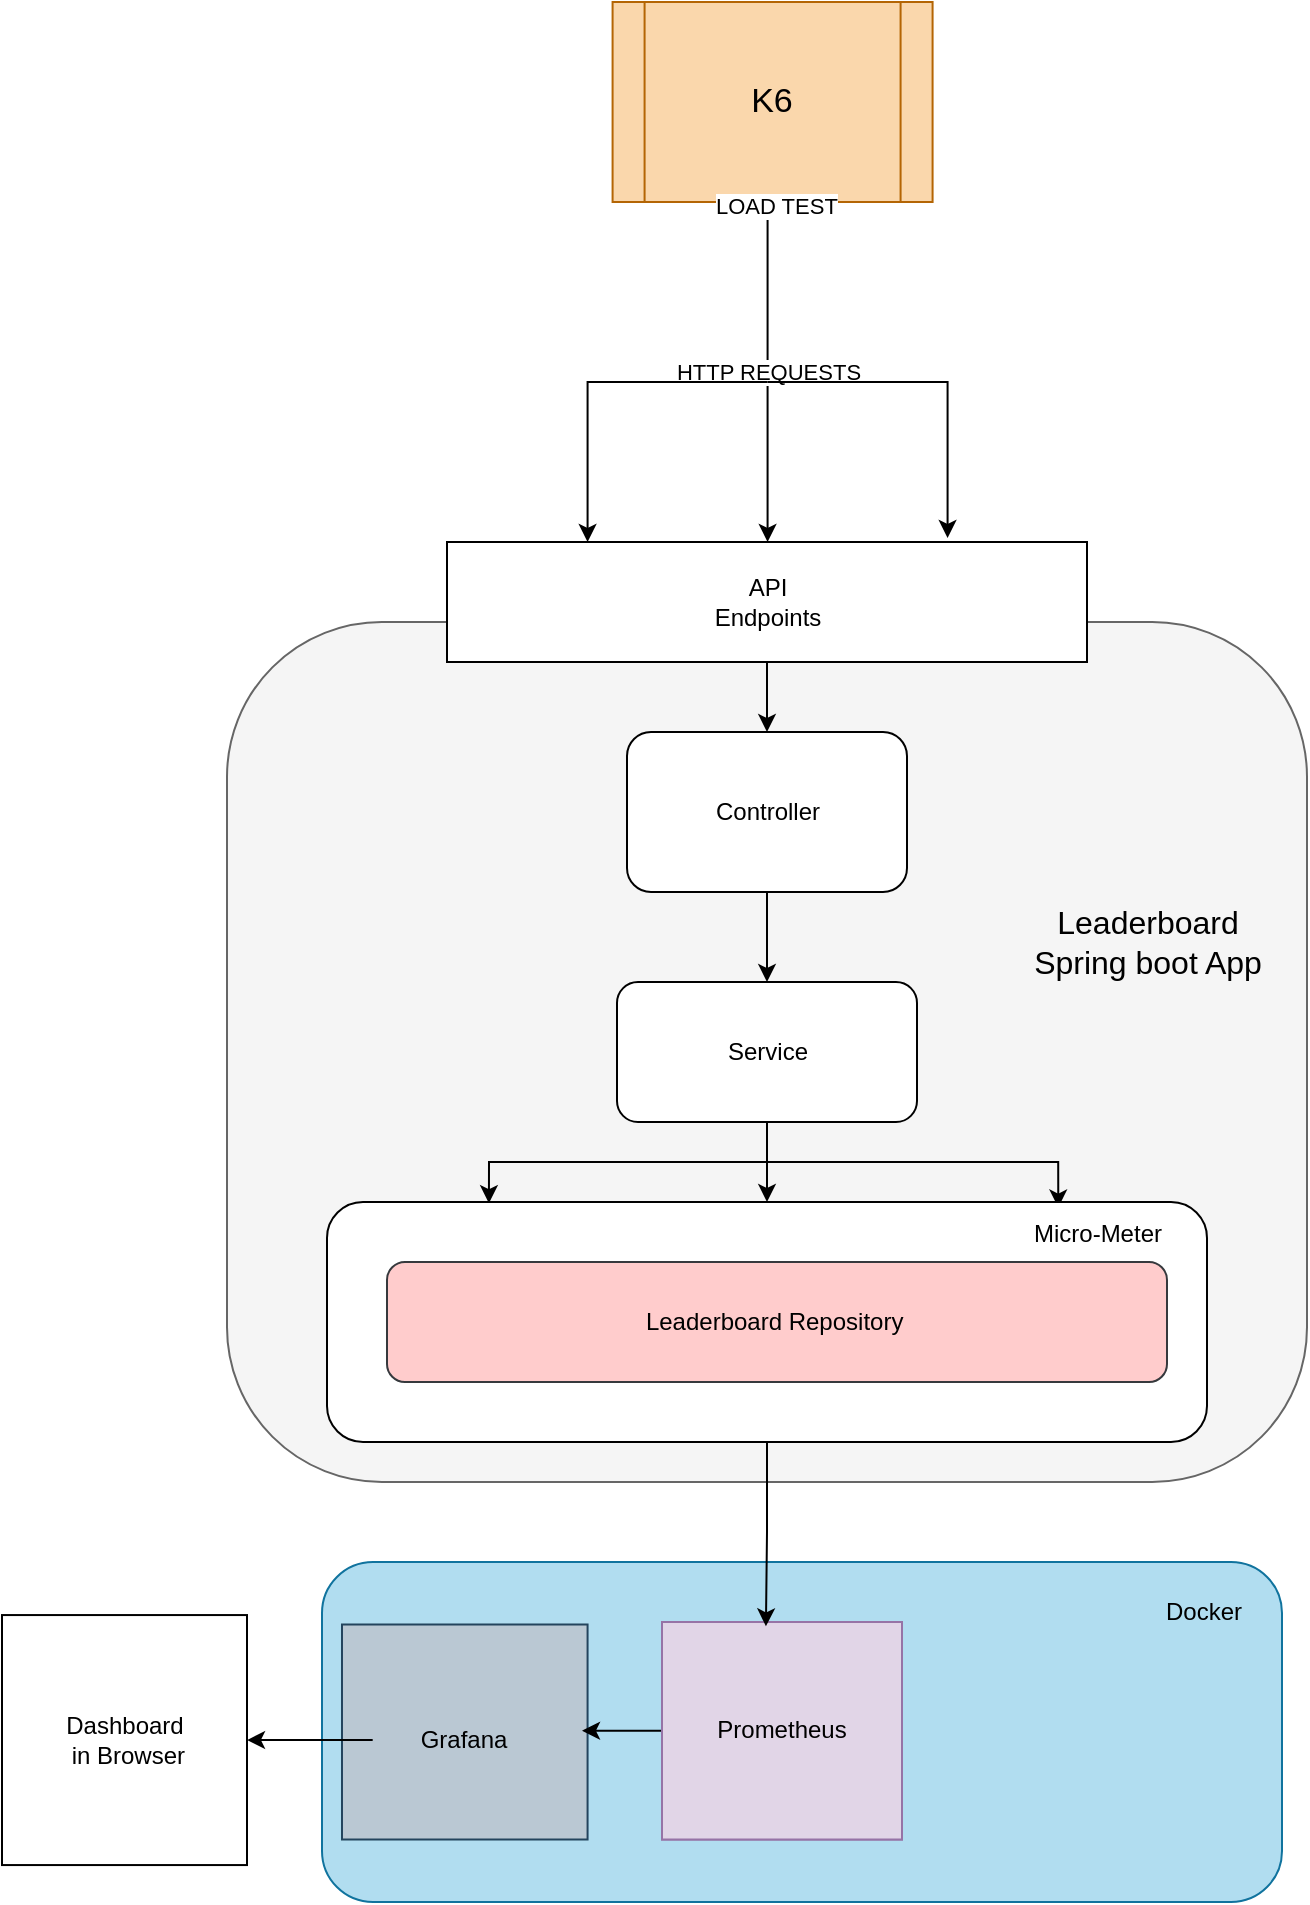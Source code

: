 <mxfile version="27.2.0">
  <diagram id="ObQFhWJlmB9iVU0rSUR3" name="Sayfa -1">
    <mxGraphModel dx="2937" dy="1452" grid="1" gridSize="10" guides="1" tooltips="1" connect="1" arrows="1" fold="1" page="0" pageScale="1" pageWidth="827" pageHeight="1169" math="0" shadow="0">
      <root>
        <mxCell id="0" />
        <mxCell id="1" parent="0" />
        <mxCell id="QnheYS-qbvm-B0FQKTHw-225" value="" style="rounded=1;whiteSpace=wrap;html=1;arcSize=18;fillColor=#f5f5f5;strokeColor=#666666;fontColor=#333333;" parent="1" vertex="1">
          <mxGeometry x="-927.5" y="-50" width="540" height="430" as="geometry" />
        </mxCell>
        <mxCell id="QnheYS-qbvm-B0FQKTHw-226" value="&lt;font style=&quot;font-size: 16px;&quot;&gt;Leaderboard Spring boot App&lt;/font&gt;" style="text;html=1;align=center;verticalAlign=middle;whiteSpace=wrap;rounded=0;" parent="1" vertex="1">
          <mxGeometry x="-537.5" y="60" width="140" height="100" as="geometry" />
        </mxCell>
        <mxCell id="QnheYS-qbvm-B0FQKTHw-227" style="edgeStyle=orthogonalEdgeStyle;rounded=0;orthogonalLoop=1;jettySize=auto;html=1;" parent="1" source="QnheYS-qbvm-B0FQKTHw-228" target="QnheYS-qbvm-B0FQKTHw-231" edge="1">
          <mxGeometry relative="1" as="geometry" />
        </mxCell>
        <mxCell id="QnheYS-qbvm-B0FQKTHw-228" value="" style="rounded=1;whiteSpace=wrap;html=1;" parent="1" vertex="1">
          <mxGeometry x="-727.5" y="5" width="140" height="80" as="geometry" />
        </mxCell>
        <mxCell id="QnheYS-qbvm-B0FQKTHw-229" value="Controller" style="text;html=1;align=center;verticalAlign=middle;whiteSpace=wrap;rounded=0;" parent="1" vertex="1">
          <mxGeometry x="-687.5" y="30" width="60" height="30" as="geometry" />
        </mxCell>
        <mxCell id="QnheYS-qbvm-B0FQKTHw-230" style="edgeStyle=orthogonalEdgeStyle;rounded=0;orthogonalLoop=1;jettySize=auto;html=1;entryX=0.5;entryY=0;entryDx=0;entryDy=0;" parent="1" source="QnheYS-qbvm-B0FQKTHw-231" target="QnheYS-qbvm-B0FQKTHw-253" edge="1">
          <mxGeometry relative="1" as="geometry" />
        </mxCell>
        <mxCell id="QnheYS-qbvm-B0FQKTHw-231" value="Service" style="rounded=1;whiteSpace=wrap;html=1;" parent="1" vertex="1">
          <mxGeometry x="-732.5" y="130" width="150" height="70" as="geometry" />
        </mxCell>
        <mxCell id="QnheYS-qbvm-B0FQKTHw-232" style="edgeStyle=orthogonalEdgeStyle;rounded=0;orthogonalLoop=1;jettySize=auto;html=1;entryX=0.184;entryY=0.005;entryDx=0;entryDy=0;entryPerimeter=0;" parent="1" source="QnheYS-qbvm-B0FQKTHw-231" target="QnheYS-qbvm-B0FQKTHw-253" edge="1">
          <mxGeometry relative="1" as="geometry" />
        </mxCell>
        <mxCell id="QnheYS-qbvm-B0FQKTHw-233" style="edgeStyle=orthogonalEdgeStyle;rounded=0;orthogonalLoop=1;jettySize=auto;html=1;entryX=0.831;entryY=0.023;entryDx=0;entryDy=0;entryPerimeter=0;" parent="1" source="QnheYS-qbvm-B0FQKTHw-231" target="QnheYS-qbvm-B0FQKTHw-253" edge="1">
          <mxGeometry relative="1" as="geometry" />
        </mxCell>
        <mxCell id="QnheYS-qbvm-B0FQKTHw-246" style="edgeStyle=orthogonalEdgeStyle;rounded=0;orthogonalLoop=1;jettySize=auto;html=1;entryX=0.5;entryY=0;entryDx=0;entryDy=0;" parent="1" source="QnheYS-qbvm-B0FQKTHw-247" target="QnheYS-qbvm-B0FQKTHw-228" edge="1">
          <mxGeometry relative="1" as="geometry" />
        </mxCell>
        <mxCell id="QnheYS-qbvm-B0FQKTHw-247" value="" style="rounded=0;whiteSpace=wrap;html=1;" parent="1" vertex="1">
          <mxGeometry x="-817.5" y="-90" width="320" height="60" as="geometry" />
        </mxCell>
        <mxCell id="QnheYS-qbvm-B0FQKTHw-248" value="API Endpoints" style="text;html=1;align=center;verticalAlign=middle;whiteSpace=wrap;rounded=0;" parent="1" vertex="1">
          <mxGeometry x="-687.5" y="-75" width="60" height="30" as="geometry" />
        </mxCell>
        <mxCell id="QnheYS-qbvm-B0FQKTHw-251" value="" style="group" parent="1" vertex="1" connectable="0">
          <mxGeometry x="-877.5" y="240" width="440" height="120" as="geometry" />
        </mxCell>
        <mxCell id="QnheYS-qbvm-B0FQKTHw-252" value="" style="group" parent="QnheYS-qbvm-B0FQKTHw-251" vertex="1" connectable="0">
          <mxGeometry y="-1.25" width="440" height="121.25" as="geometry" />
        </mxCell>
        <mxCell id="QnheYS-qbvm-B0FQKTHw-253" value="" style="rounded=1;whiteSpace=wrap;html=1;movable=1;resizable=1;rotatable=1;deletable=1;editable=1;locked=0;connectable=1;" parent="QnheYS-qbvm-B0FQKTHw-252" vertex="1">
          <mxGeometry y="1.25" width="440" height="120" as="geometry" />
        </mxCell>
        <mxCell id="QnheYS-qbvm-B0FQKTHw-256" value="Micro-Meter" style="text;html=1;align=center;verticalAlign=middle;whiteSpace=wrap;rounded=0;" parent="QnheYS-qbvm-B0FQKTHw-252" vertex="1">
          <mxGeometry x="350" y="6.247" width="70" height="22.941" as="geometry" />
        </mxCell>
        <mxCell id="QnheYS-qbvm-B0FQKTHw-325" value="Leaderboard Repository&amp;nbsp;" style="rounded=1;whiteSpace=wrap;html=1;fillColor=#ffcccc;strokeColor=#36393d;" parent="QnheYS-qbvm-B0FQKTHw-252" vertex="1">
          <mxGeometry x="30" y="31.25" width="390" height="60" as="geometry" />
        </mxCell>
        <mxCell id="76jZfCUCYlRuPrg1-Dlr-1" value="" style="group" vertex="1" connectable="0" parent="1">
          <mxGeometry x="-880" y="420" width="480" height="170" as="geometry" />
        </mxCell>
        <mxCell id="76jZfCUCYlRuPrg1-Dlr-2" value="" style="rounded=1;whiteSpace=wrap;html=1;fillColor=#b1ddf0;strokeColor=#10739e;" vertex="1" parent="76jZfCUCYlRuPrg1-Dlr-1">
          <mxGeometry width="480" height="170" as="geometry" />
        </mxCell>
        <mxCell id="76jZfCUCYlRuPrg1-Dlr-3" value="Docker" style="text;html=1;align=center;verticalAlign=middle;whiteSpace=wrap;rounded=0;" vertex="1" parent="76jZfCUCYlRuPrg1-Dlr-1">
          <mxGeometry x="401.86" width="78.14" height="50" as="geometry" />
        </mxCell>
        <mxCell id="76jZfCUCYlRuPrg1-Dlr-6" value="" style="group;fillColor=#bac8d3;strokeColor=#23445d;" vertex="1" connectable="0" parent="76jZfCUCYlRuPrg1-Dlr-1">
          <mxGeometry x="9.996" y="31.25" width="122.791" height="107.5" as="geometry" />
        </mxCell>
        <mxCell id="76jZfCUCYlRuPrg1-Dlr-7" value="Grafana" style="text;html=1;align=center;verticalAlign=middle;whiteSpace=wrap;rounded=0;" vertex="1" parent="76jZfCUCYlRuPrg1-Dlr-6">
          <mxGeometry x="15.349" y="37.625" width="92.093" height="40.312" as="geometry" />
        </mxCell>
        <mxCell id="76jZfCUCYlRuPrg1-Dlr-8" value="Prometheus" style="rounded=0;whiteSpace=wrap;html=1;fillColor=#e1d5e7;strokeColor=#9673a6;" vertex="1" parent="76jZfCUCYlRuPrg1-Dlr-1">
          <mxGeometry x="170" y="30" width="120" height="108.75" as="geometry" />
        </mxCell>
        <mxCell id="76jZfCUCYlRuPrg1-Dlr-9" style="edgeStyle=orthogonalEdgeStyle;rounded=0;orthogonalLoop=1;jettySize=auto;html=1;" edge="1" parent="76jZfCUCYlRuPrg1-Dlr-1" source="76jZfCUCYlRuPrg1-Dlr-10">
          <mxGeometry relative="1" as="geometry">
            <mxPoint x="130" y="84.375" as="targetPoint" />
          </mxGeometry>
        </mxCell>
        <mxCell id="76jZfCUCYlRuPrg1-Dlr-10" value="Prometheus" style="rounded=0;whiteSpace=wrap;html=1;fillColor=#e1d5e7;strokeColor=#9673a6;" vertex="1" parent="76jZfCUCYlRuPrg1-Dlr-1">
          <mxGeometry x="170" y="30" width="120" height="108.75" as="geometry" />
        </mxCell>
        <mxCell id="76jZfCUCYlRuPrg1-Dlr-11" style="edgeStyle=orthogonalEdgeStyle;rounded=0;orthogonalLoop=1;jettySize=auto;html=1;entryX=1;entryY=0.5;entryDx=0;entryDy=0;" edge="1" parent="1" source="76jZfCUCYlRuPrg1-Dlr-7" target="76jZfCUCYlRuPrg1-Dlr-12">
          <mxGeometry relative="1" as="geometry">
            <mxPoint x="-893.5" y="551" as="targetPoint" />
          </mxGeometry>
        </mxCell>
        <mxCell id="76jZfCUCYlRuPrg1-Dlr-12" value="Dashboard&lt;div&gt;&amp;nbsp;in Browser&lt;/div&gt;" style="rounded=0;whiteSpace=wrap;html=1;" vertex="1" parent="1">
          <mxGeometry x="-1040" y="446.53" width="122.5" height="125" as="geometry" />
        </mxCell>
        <mxCell id="76jZfCUCYlRuPrg1-Dlr-14" style="edgeStyle=orthogonalEdgeStyle;rounded=0;orthogonalLoop=1;jettySize=auto;html=1;entryX=0.433;entryY=0.02;entryDx=0;entryDy=0;entryPerimeter=0;" edge="1" parent="1" source="QnheYS-qbvm-B0FQKTHw-253" target="76jZfCUCYlRuPrg1-Dlr-10">
          <mxGeometry relative="1" as="geometry" />
        </mxCell>
        <mxCell id="76jZfCUCYlRuPrg1-Dlr-28" value="" style="group" vertex="1" connectable="0" parent="1">
          <mxGeometry x="-734.71" y="-360" width="160" height="100" as="geometry" />
        </mxCell>
        <mxCell id="76jZfCUCYlRuPrg1-Dlr-29" value="&lt;font style=&quot;font-size: 17px;&quot;&gt;K6&lt;/font&gt;" style="shape=process;whiteSpace=wrap;html=1;backgroundOutline=1;fillColor=#fad7ac;strokeColor=#b46504;" vertex="1" parent="76jZfCUCYlRuPrg1-Dlr-28">
          <mxGeometry width="160" height="100" as="geometry" />
        </mxCell>
        <mxCell id="76jZfCUCYlRuPrg1-Dlr-30" value="" style="endArrow=classic;html=1;rounded=0;exitX=0.5;exitY=1;exitDx=0;exitDy=0;entryX=0.5;entryY=0;entryDx=0;entryDy=0;" edge="1" parent="1" source="76jZfCUCYlRuPrg1-Dlr-29">
          <mxGeometry relative="1" as="geometry">
            <mxPoint x="-327.21" y="-240" as="sourcePoint" />
            <mxPoint x="-657.21" y="-90" as="targetPoint" />
            <Array as="points">
              <mxPoint x="-657.21" y="-255" />
              <mxPoint x="-657.21" y="-170" />
            </Array>
          </mxGeometry>
        </mxCell>
        <mxCell id="76jZfCUCYlRuPrg1-Dlr-31" value="HTTP REQUESTS" style="edgeLabel;resizable=0;html=1;;align=center;verticalAlign=middle;" connectable="0" vertex="1" parent="76jZfCUCYlRuPrg1-Dlr-30">
          <mxGeometry relative="1" as="geometry" />
        </mxCell>
        <mxCell id="76jZfCUCYlRuPrg1-Dlr-32" value="LOAD TEST" style="edgeLabel;resizable=0;html=1;;align=left;verticalAlign=bottom;" connectable="0" vertex="1" parent="76jZfCUCYlRuPrg1-Dlr-30">
          <mxGeometry x="-1" relative="1" as="geometry">
            <mxPoint x="-30" y="10" as="offset" />
          </mxGeometry>
        </mxCell>
        <mxCell id="76jZfCUCYlRuPrg1-Dlr-33" value="" style="endArrow=classic;html=1;rounded=0;entryX=0.78;entryY=-0.026;entryDx=0;entryDy=0;entryPerimeter=0;" edge="1" parent="1">
          <mxGeometry width="50" height="50" relative="1" as="geometry">
            <mxPoint x="-657.21" y="-170" as="sourcePoint" />
            <mxPoint x="-567.21" y="-92" as="targetPoint" />
            <Array as="points">
              <mxPoint x="-567.21" y="-170" />
            </Array>
          </mxGeometry>
        </mxCell>
        <mxCell id="76jZfCUCYlRuPrg1-Dlr-34" value="" style="endArrow=classic;html=1;rounded=0;entryX=0.78;entryY=-0.026;entryDx=0;entryDy=0;entryPerimeter=0;" edge="1" parent="1">
          <mxGeometry width="50" height="50" relative="1" as="geometry">
            <mxPoint x="-657.21" y="-170" as="sourcePoint" />
            <mxPoint x="-747.21" y="-90" as="targetPoint" />
            <Array as="points">
              <mxPoint x="-747.21" y="-170" />
            </Array>
          </mxGeometry>
        </mxCell>
      </root>
    </mxGraphModel>
  </diagram>
</mxfile>
